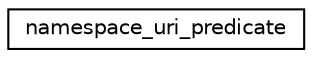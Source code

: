 digraph G
{
 // INTERACTIVE_SVG=YES
  edge [fontname="Helvetica",fontsize="10",labelfontname="Helvetica",labelfontsize="10"];
  node [fontname="Helvetica",fontsize="10",shape=record];
  rankdir="LR";
  Node1 [label="namespace_uri_predicate",height=0.2,width=0.4,color="black", fillcolor="white", style="filled",URL="$d8/d77/structnamespace__uri__predicate.html"];
}
